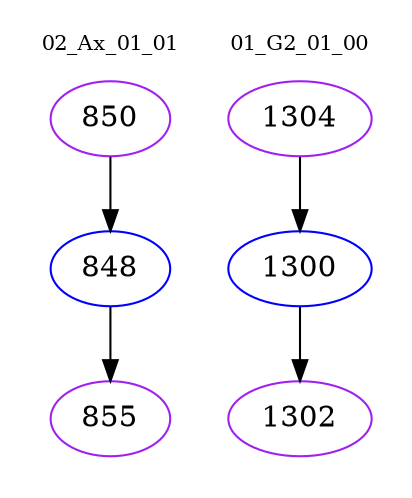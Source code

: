 digraph{
subgraph cluster_0 {
color = white
label = "02_Ax_01_01";
fontsize=10;
T0_850 [label="850", color="purple"]
T0_850 -> T0_848 [color="black"]
T0_848 [label="848", color="blue"]
T0_848 -> T0_855 [color="black"]
T0_855 [label="855", color="purple"]
}
subgraph cluster_1 {
color = white
label = "01_G2_01_00";
fontsize=10;
T1_1304 [label="1304", color="purple"]
T1_1304 -> T1_1300 [color="black"]
T1_1300 [label="1300", color="blue"]
T1_1300 -> T1_1302 [color="black"]
T1_1302 [label="1302", color="purple"]
}
}
